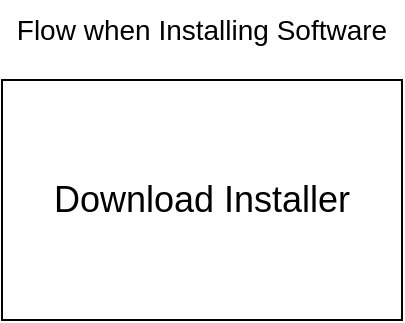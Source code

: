 <mxfile version="13.1.9" type="github"><diagram id="gQXI69-hHWr-cZGba0ls" name="flow"><mxGraphModel dx="1174" dy="646" grid="1" gridSize="10" guides="1" tooltips="1" connect="1" arrows="1" fold="1" page="1" pageScale="1" pageWidth="850" pageHeight="1100" math="0" shadow="0"><root><mxCell id="0"/><mxCell id="1" parent="0"/><mxCell id="ur3HQttmQ-W_e-cBj36r-1" value="&lt;font style=&quot;font-size: 18px&quot;&gt;Download Installer&lt;/font&gt;" style="rounded=0;whiteSpace=wrap;html=1;" vertex="1" parent="1"><mxGeometry x="280" y="80" width="200" height="120" as="geometry"/></mxCell><mxCell id="ur3HQttmQ-W_e-cBj36r-2" value="&lt;font style=&quot;font-size: 14px&quot;&gt;Flow when Installing Software&lt;/font&gt;" style="text;html=1;strokeColor=none;fillColor=none;align=center;verticalAlign=middle;whiteSpace=wrap;rounded=0;" vertex="1" parent="1"><mxGeometry x="280" y="40" width="200" height="30" as="geometry"/></mxCell></root></mxGraphModel></diagram></mxfile>